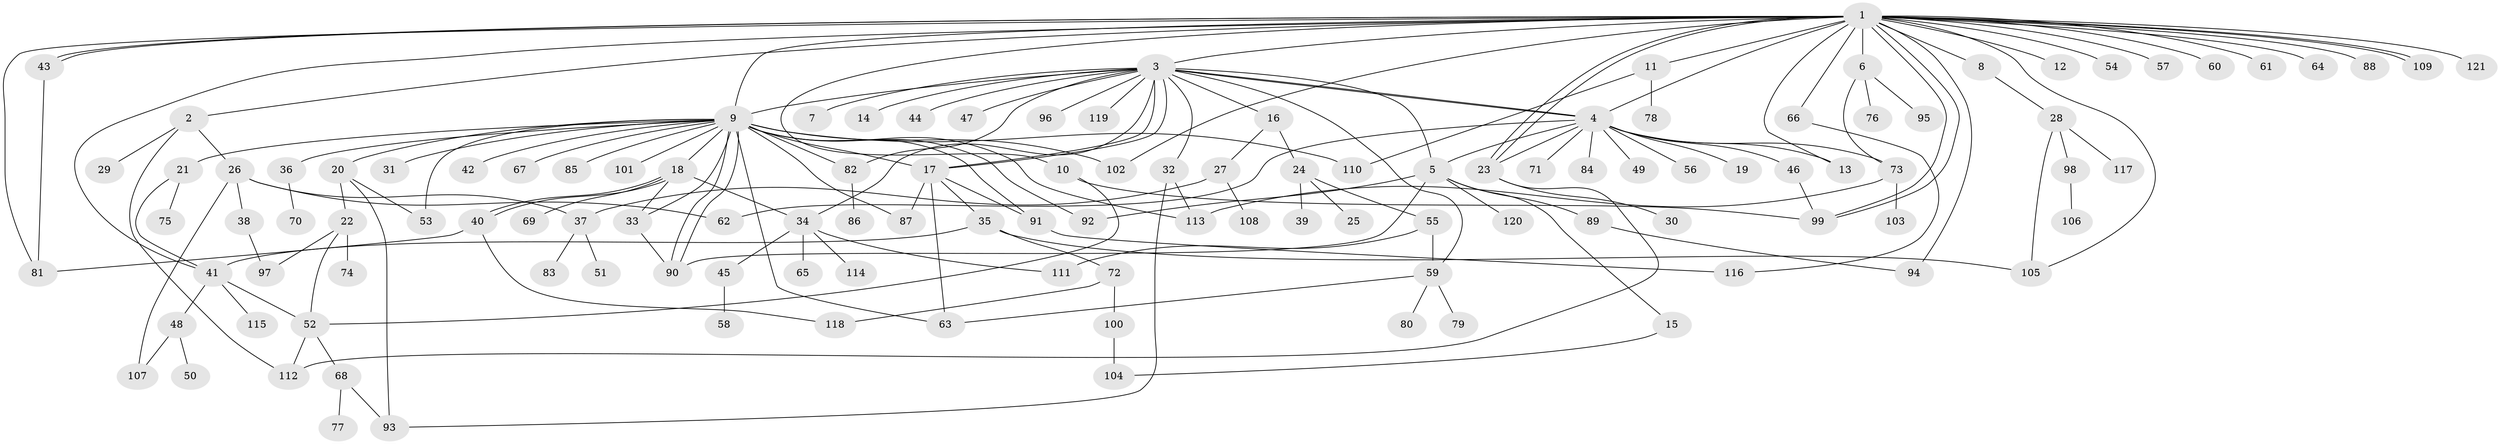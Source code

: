 // coarse degree distribution, {28: 0.010869565217391304, 4: 0.043478260869565216, 20: 0.010869565217391304, 12: 0.010869565217391304, 6: 0.043478260869565216, 3: 0.16304347826086957, 1: 0.45652173913043476, 22: 0.010869565217391304, 2: 0.1956521739130435, 5: 0.05434782608695652}
// Generated by graph-tools (version 1.1) at 2025/41/03/06/25 10:41:49]
// undirected, 121 vertices, 174 edges
graph export_dot {
graph [start="1"]
  node [color=gray90,style=filled];
  1;
  2;
  3;
  4;
  5;
  6;
  7;
  8;
  9;
  10;
  11;
  12;
  13;
  14;
  15;
  16;
  17;
  18;
  19;
  20;
  21;
  22;
  23;
  24;
  25;
  26;
  27;
  28;
  29;
  30;
  31;
  32;
  33;
  34;
  35;
  36;
  37;
  38;
  39;
  40;
  41;
  42;
  43;
  44;
  45;
  46;
  47;
  48;
  49;
  50;
  51;
  52;
  53;
  54;
  55;
  56;
  57;
  58;
  59;
  60;
  61;
  62;
  63;
  64;
  65;
  66;
  67;
  68;
  69;
  70;
  71;
  72;
  73;
  74;
  75;
  76;
  77;
  78;
  79;
  80;
  81;
  82;
  83;
  84;
  85;
  86;
  87;
  88;
  89;
  90;
  91;
  92;
  93;
  94;
  95;
  96;
  97;
  98;
  99;
  100;
  101;
  102;
  103;
  104;
  105;
  106;
  107;
  108;
  109;
  110;
  111;
  112;
  113;
  114;
  115;
  116;
  117;
  118;
  119;
  120;
  121;
  1 -- 2;
  1 -- 3;
  1 -- 4;
  1 -- 6;
  1 -- 8;
  1 -- 9;
  1 -- 10;
  1 -- 11;
  1 -- 12;
  1 -- 13;
  1 -- 23;
  1 -- 23;
  1 -- 41;
  1 -- 43;
  1 -- 43;
  1 -- 54;
  1 -- 57;
  1 -- 60;
  1 -- 61;
  1 -- 64;
  1 -- 66;
  1 -- 81;
  1 -- 88;
  1 -- 94;
  1 -- 99;
  1 -- 99;
  1 -- 102;
  1 -- 105;
  1 -- 109;
  1 -- 109;
  1 -- 121;
  2 -- 26;
  2 -- 29;
  2 -- 112;
  3 -- 4;
  3 -- 4;
  3 -- 5;
  3 -- 7;
  3 -- 9;
  3 -- 14;
  3 -- 16;
  3 -- 17;
  3 -- 17;
  3 -- 32;
  3 -- 34;
  3 -- 44;
  3 -- 47;
  3 -- 59;
  3 -- 82;
  3 -- 96;
  3 -- 119;
  4 -- 5;
  4 -- 13;
  4 -- 19;
  4 -- 23;
  4 -- 46;
  4 -- 49;
  4 -- 56;
  4 -- 62;
  4 -- 71;
  4 -- 73;
  4 -- 84;
  5 -- 15;
  5 -- 89;
  5 -- 90;
  5 -- 92;
  5 -- 120;
  6 -- 73;
  6 -- 76;
  6 -- 95;
  8 -- 28;
  9 -- 17;
  9 -- 18;
  9 -- 20;
  9 -- 21;
  9 -- 31;
  9 -- 33;
  9 -- 36;
  9 -- 42;
  9 -- 53;
  9 -- 63;
  9 -- 67;
  9 -- 82;
  9 -- 85;
  9 -- 87;
  9 -- 90;
  9 -- 90;
  9 -- 91;
  9 -- 92;
  9 -- 101;
  9 -- 102;
  9 -- 110;
  9 -- 113;
  10 -- 52;
  10 -- 99;
  11 -- 78;
  11 -- 110;
  15 -- 104;
  16 -- 24;
  16 -- 27;
  17 -- 35;
  17 -- 63;
  17 -- 87;
  17 -- 91;
  18 -- 33;
  18 -- 34;
  18 -- 40;
  18 -- 40;
  18 -- 69;
  20 -- 22;
  20 -- 53;
  20 -- 93;
  21 -- 41;
  21 -- 75;
  22 -- 52;
  22 -- 74;
  22 -- 97;
  23 -- 30;
  23 -- 112;
  24 -- 25;
  24 -- 39;
  24 -- 55;
  26 -- 37;
  26 -- 38;
  26 -- 62;
  26 -- 107;
  27 -- 37;
  27 -- 108;
  28 -- 98;
  28 -- 105;
  28 -- 117;
  32 -- 93;
  32 -- 113;
  33 -- 90;
  34 -- 45;
  34 -- 65;
  34 -- 111;
  34 -- 114;
  35 -- 41;
  35 -- 72;
  35 -- 105;
  36 -- 70;
  37 -- 51;
  37 -- 83;
  38 -- 97;
  40 -- 81;
  40 -- 118;
  41 -- 48;
  41 -- 52;
  41 -- 115;
  43 -- 81;
  45 -- 58;
  46 -- 99;
  48 -- 50;
  48 -- 107;
  52 -- 68;
  52 -- 112;
  55 -- 59;
  55 -- 111;
  59 -- 63;
  59 -- 79;
  59 -- 80;
  66 -- 116;
  68 -- 77;
  68 -- 93;
  72 -- 100;
  72 -- 118;
  73 -- 103;
  73 -- 113;
  82 -- 86;
  89 -- 94;
  91 -- 116;
  98 -- 106;
  100 -- 104;
}
